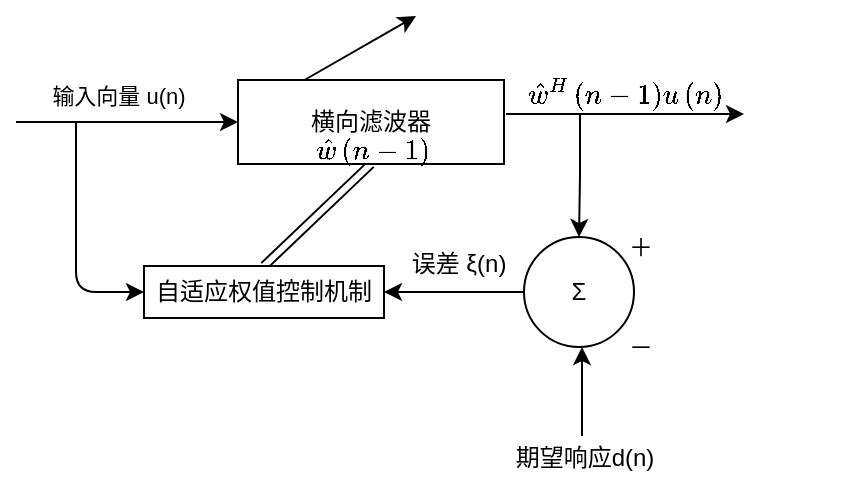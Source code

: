 <mxfile version="14.8.1" type="github">
  <diagram id="lEtUhZXPJI8Xw8LW4fBw" name="第 1 页">
    <mxGraphModel dx="705" dy="308" grid="0" gridSize="10" guides="1" tooltips="1" connect="1" arrows="1" fold="1" page="1" pageScale="1" pageWidth="850" pageHeight="1100" math="1" shadow="0">
      <root>
        <mxCell id="0" />
        <mxCell id="1" parent="0" />
        <mxCell id="sYjlONKUbpc7q19BpUVP-3" style="rounded=0;orthogonalLoop=1;jettySize=auto;html=1;exitX=0.25;exitY=0;exitDx=0;exitDy=0;" parent="1" source="sYjlONKUbpc7q19BpUVP-1" edge="1">
          <mxGeometry relative="1" as="geometry">
            <mxPoint x="403" y="107" as="targetPoint" />
          </mxGeometry>
        </mxCell>
        <mxCell id="sYjlONKUbpc7q19BpUVP-20" style="rounded=0;orthogonalLoop=1;jettySize=auto;html=1;exitX=0.5;exitY=1;exitDx=0;exitDy=0;entryX=0.5;entryY=0;entryDx=0;entryDy=0;shape=link;" parent="1" source="sYjlONKUbpc7q19BpUVP-1" target="sYjlONKUbpc7q19BpUVP-8" edge="1">
          <mxGeometry relative="1" as="geometry" />
        </mxCell>
        <mxCell id="sYjlONKUbpc7q19BpUVP-1" value="横向滤波器" style="rounded=0;whiteSpace=wrap;html=1;" parent="1" vertex="1">
          <mxGeometry x="314" y="139" width="133" height="42" as="geometry" />
        </mxCell>
        <mxCell id="sYjlONKUbpc7q19BpUVP-6" value="" style="endArrow=classic;html=1;entryX=0;entryY=0.5;entryDx=0;entryDy=0;" parent="1" target="sYjlONKUbpc7q19BpUVP-1" edge="1">
          <mxGeometry width="50" height="50" relative="1" as="geometry">
            <mxPoint x="203" y="160" as="sourcePoint" />
            <mxPoint x="247" y="138" as="targetPoint" />
          </mxGeometry>
        </mxCell>
        <mxCell id="sYjlONKUbpc7q19BpUVP-7" value="输入向量 u(n)" style="edgeLabel;html=1;align=center;verticalAlign=middle;resizable=0;points=[];" parent="sYjlONKUbpc7q19BpUVP-6" vertex="1" connectable="0">
          <mxGeometry x="-0.179" relative="1" as="geometry">
            <mxPoint x="5" y="-12.79" as="offset" />
          </mxGeometry>
        </mxCell>
        <mxCell id="sYjlONKUbpc7q19BpUVP-8" value="自适应权值控制机制" style="rounded=0;whiteSpace=wrap;html=1;" parent="1" vertex="1">
          <mxGeometry x="267" y="232" width="120" height="26" as="geometry" />
        </mxCell>
        <mxCell id="sYjlONKUbpc7q19BpUVP-11" value="" style="endArrow=classic;html=1;entryX=0;entryY=0.5;entryDx=0;entryDy=0;edgeStyle=orthogonalEdgeStyle;" parent="1" target="sYjlONKUbpc7q19BpUVP-8" edge="1">
          <mxGeometry width="50" height="50" relative="1" as="geometry">
            <mxPoint x="233" y="160" as="sourcePoint" />
            <mxPoint x="198" y="223" as="targetPoint" />
            <Array as="points">
              <mxPoint x="233" y="245" />
            </Array>
          </mxGeometry>
        </mxCell>
        <mxCell id="sYjlONKUbpc7q19BpUVP-12" value="" style="endArrow=classic;html=1;" parent="1" edge="1">
          <mxGeometry width="50" height="50" relative="1" as="geometry">
            <mxPoint x="448" y="156" as="sourcePoint" />
            <mxPoint x="567" y="156" as="targetPoint" />
          </mxGeometry>
        </mxCell>
        <mxCell id="sYjlONKUbpc7q19BpUVP-17" value="" style="edgeStyle=orthogonalEdgeStyle;rounded=0;orthogonalLoop=1;jettySize=auto;html=1;" parent="1" target="sYjlONKUbpc7q19BpUVP-14" edge="1">
          <mxGeometry relative="1" as="geometry">
            <Array as="points">
              <mxPoint x="485" y="187" />
            </Array>
            <mxPoint x="485" y="156" as="sourcePoint" />
          </mxGeometry>
        </mxCell>
        <mxCell id="sYjlONKUbpc7q19BpUVP-16" value="" style="edgeStyle=orthogonalEdgeStyle;rounded=0;orthogonalLoop=1;jettySize=auto;html=1;" parent="1" source="sYjlONKUbpc7q19BpUVP-14" target="sYjlONKUbpc7q19BpUVP-8" edge="1">
          <mxGeometry relative="1" as="geometry" />
        </mxCell>
        <mxCell id="sYjlONKUbpc7q19BpUVP-14" value="Σ" style="ellipse;whiteSpace=wrap;html=1;aspect=fixed;" parent="1" vertex="1">
          <mxGeometry x="457" y="217.5" width="55" height="55" as="geometry" />
        </mxCell>
        <mxCell id="sYjlONKUbpc7q19BpUVP-18" value="" style="endArrow=classic;html=1;" parent="1" edge="1">
          <mxGeometry width="50" height="50" relative="1" as="geometry">
            <mxPoint x="486" y="317" as="sourcePoint" />
            <mxPoint x="486" y="272.5" as="targetPoint" />
          </mxGeometry>
        </mxCell>
        <mxCell id="sYjlONKUbpc7q19BpUVP-19" value="期望响应d(n)&lt;br&gt;" style="text;html=1;align=center;verticalAlign=middle;resizable=0;points=[];autosize=1;" parent="1" vertex="1">
          <mxGeometry x="447" y="319" width="79" height="18" as="geometry" />
        </mxCell>
        <mxCell id="sYjlONKUbpc7q19BpUVP-22" value="误差 ξ(n)" style="text;html=1;align=center;verticalAlign=middle;resizable=0;points=[];autosize=1;" parent="1" vertex="1">
          <mxGeometry x="395" y="222" width="57" height="18" as="geometry" />
        </mxCell>
        <mxCell id="sYjlONKUbpc7q19BpUVP-23" value="＋" style="text;html=1;align=center;verticalAlign=middle;resizable=0;points=[];autosize=1;" parent="1" vertex="1">
          <mxGeometry x="504" y="214" width="22" height="18" as="geometry" />
        </mxCell>
        <mxCell id="sYjlONKUbpc7q19BpUVP-24" value="－" style="text;html=1;align=center;verticalAlign=middle;resizable=0;points=[];autosize=1;" parent="1" vertex="1">
          <mxGeometry x="504" y="264" width="22" height="18" as="geometry" />
        </mxCell>
        <mxCell id="MlcP6j5YIUnhtRAjha8_-1" value="&lt;span&gt;$$\hat{w}\left( n-1 \right)$$&amp;nbsp;&lt;/span&gt;" style="text;html=1;align=center;verticalAlign=middle;resizable=0;points=[];autosize=1;strokeColor=none;" vertex="1" parent="1">
          <mxGeometry x="303" y="172" width="155" height="18" as="geometry" />
        </mxCell>
        <mxCell id="MlcP6j5YIUnhtRAjha8_-2" value="$$\hat{w}^H\left( n-1 \right) u\left( n \right)$$" style="text;html=1;align=center;verticalAlign=middle;resizable=0;points=[];autosize=1;strokeColor=none;rotation=0;" vertex="1" parent="1">
          <mxGeometry x="385" y="137" width="243" height="18" as="geometry" />
        </mxCell>
      </root>
    </mxGraphModel>
  </diagram>
</mxfile>
